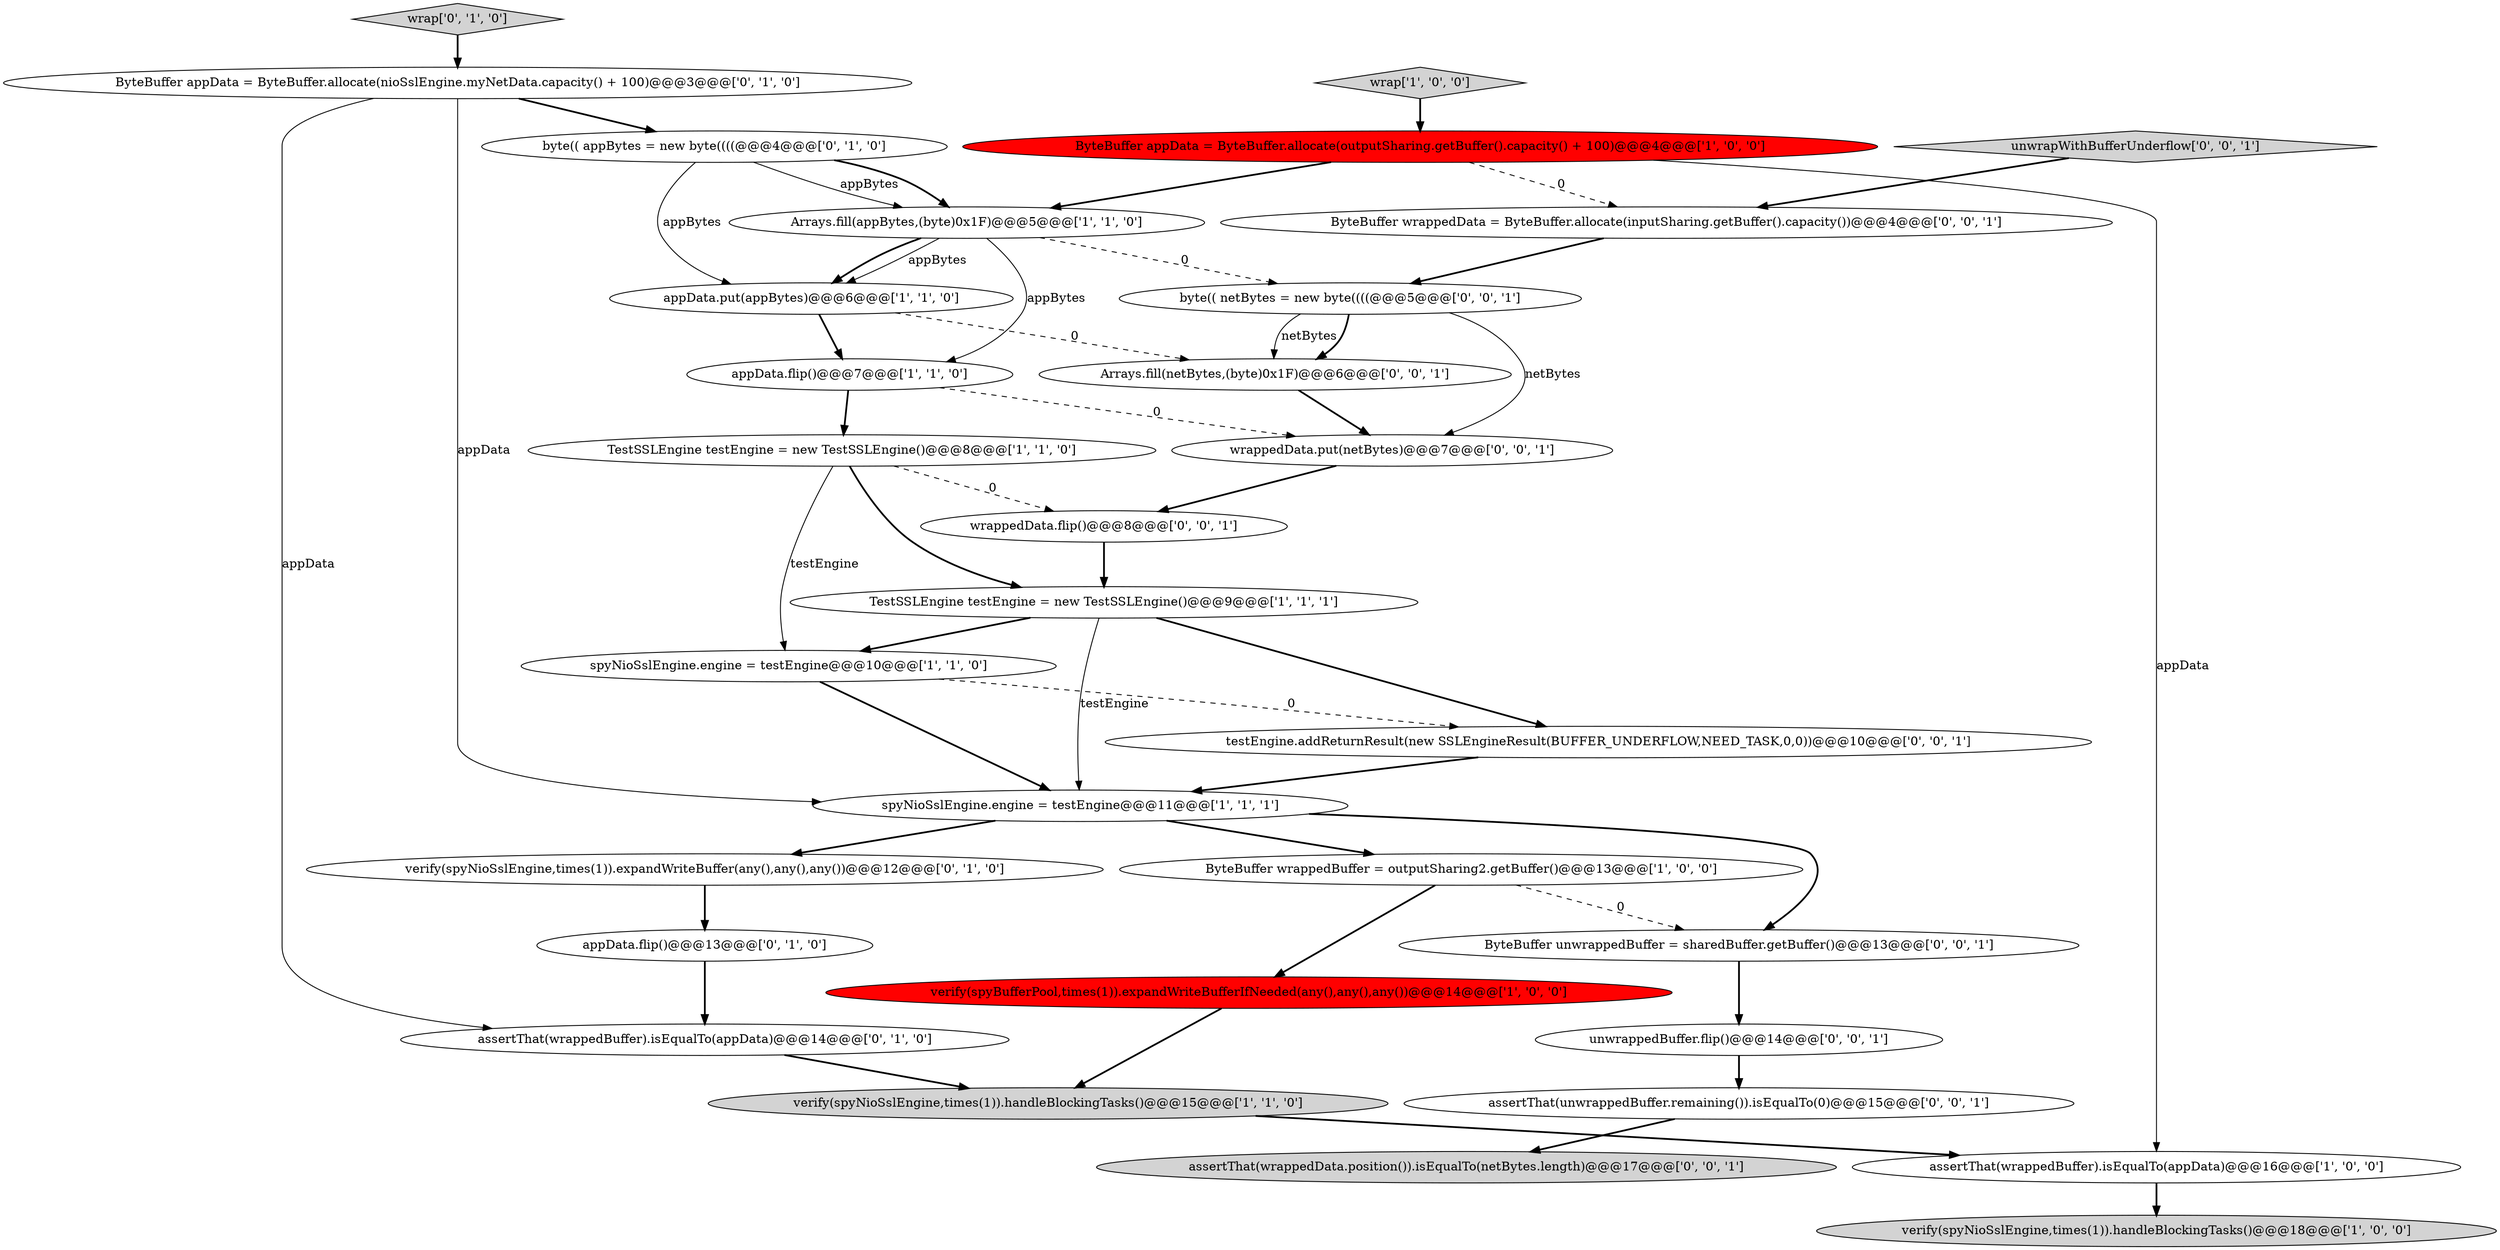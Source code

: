 digraph {
23 [style = filled, label = "Arrays.fill(netBytes,(byte)0x1F)@@@6@@@['0', '0', '1']", fillcolor = white, shape = ellipse image = "AAA0AAABBB3BBB"];
20 [style = filled, label = "unwrappedBuffer.flip()@@@14@@@['0', '0', '1']", fillcolor = white, shape = ellipse image = "AAA0AAABBB3BBB"];
21 [style = filled, label = "assertThat(wrappedData.position()).isEqualTo(netBytes.length)@@@17@@@['0', '0', '1']", fillcolor = lightgray, shape = ellipse image = "AAA0AAABBB3BBB"];
9 [style = filled, label = "TestSSLEngine testEngine = new TestSSLEngine()@@@9@@@['1', '1', '1']", fillcolor = white, shape = ellipse image = "AAA0AAABBB1BBB"];
0 [style = filled, label = "appData.put(appBytes)@@@6@@@['1', '1', '0']", fillcolor = white, shape = ellipse image = "AAA0AAABBB1BBB"];
10 [style = filled, label = "TestSSLEngine testEngine = new TestSSLEngine()@@@8@@@['1', '1', '0']", fillcolor = white, shape = ellipse image = "AAA0AAABBB1BBB"];
19 [style = filled, label = "verify(spyNioSslEngine,times(1)).expandWriteBuffer(any(),any(),any())@@@12@@@['0', '1', '0']", fillcolor = white, shape = ellipse image = "AAA0AAABBB2BBB"];
30 [style = filled, label = "assertThat(unwrappedBuffer.remaining()).isEqualTo(0)@@@15@@@['0', '0', '1']", fillcolor = white, shape = ellipse image = "AAA0AAABBB3BBB"];
1 [style = filled, label = "verify(spyNioSslEngine,times(1)).handleBlockingTasks()@@@18@@@['1', '0', '0']", fillcolor = lightgray, shape = ellipse image = "AAA0AAABBB1BBB"];
18 [style = filled, label = "appData.flip()@@@13@@@['0', '1', '0']", fillcolor = white, shape = ellipse image = "AAA0AAABBB2BBB"];
13 [style = filled, label = "Arrays.fill(appBytes,(byte)0x1F)@@@5@@@['1', '1', '0']", fillcolor = white, shape = ellipse image = "AAA0AAABBB1BBB"];
12 [style = filled, label = "assertThat(wrappedBuffer).isEqualTo(appData)@@@16@@@['1', '0', '0']", fillcolor = white, shape = ellipse image = "AAA0AAABBB1BBB"];
16 [style = filled, label = "assertThat(wrappedBuffer).isEqualTo(appData)@@@14@@@['0', '1', '0']", fillcolor = white, shape = ellipse image = "AAA0AAABBB2BBB"];
27 [style = filled, label = "testEngine.addReturnResult(new SSLEngineResult(BUFFER_UNDERFLOW,NEED_TASK,0,0))@@@10@@@['0', '0', '1']", fillcolor = white, shape = ellipse image = "AAA0AAABBB3BBB"];
3 [style = filled, label = "ByteBuffer appData = ByteBuffer.allocate(outputSharing.getBuffer().capacity() + 100)@@@4@@@['1', '0', '0']", fillcolor = red, shape = ellipse image = "AAA1AAABBB1BBB"];
28 [style = filled, label = "wrappedData.flip()@@@8@@@['0', '0', '1']", fillcolor = white, shape = ellipse image = "AAA0AAABBB3BBB"];
25 [style = filled, label = "unwrapWithBufferUnderflow['0', '0', '1']", fillcolor = lightgray, shape = diamond image = "AAA0AAABBB3BBB"];
7 [style = filled, label = "wrap['1', '0', '0']", fillcolor = lightgray, shape = diamond image = "AAA0AAABBB1BBB"];
14 [style = filled, label = "ByteBuffer appData = ByteBuffer.allocate(nioSslEngine.myNetData.capacity() + 100)@@@3@@@['0', '1', '0']", fillcolor = white, shape = ellipse image = "AAA0AAABBB2BBB"];
24 [style = filled, label = "ByteBuffer unwrappedBuffer = sharedBuffer.getBuffer()@@@13@@@['0', '0', '1']", fillcolor = white, shape = ellipse image = "AAA0AAABBB3BBB"];
4 [style = filled, label = "spyNioSslEngine.engine = testEngine@@@10@@@['1', '1', '0']", fillcolor = white, shape = ellipse image = "AAA0AAABBB1BBB"];
15 [style = filled, label = "wrap['0', '1', '0']", fillcolor = lightgray, shape = diamond image = "AAA0AAABBB2BBB"];
29 [style = filled, label = "ByteBuffer wrappedData = ByteBuffer.allocate(inputSharing.getBuffer().capacity())@@@4@@@['0', '0', '1']", fillcolor = white, shape = ellipse image = "AAA0AAABBB3BBB"];
6 [style = filled, label = "appData.flip()@@@7@@@['1', '1', '0']", fillcolor = white, shape = ellipse image = "AAA0AAABBB1BBB"];
26 [style = filled, label = "wrappedData.put(netBytes)@@@7@@@['0', '0', '1']", fillcolor = white, shape = ellipse image = "AAA0AAABBB3BBB"];
8 [style = filled, label = "verify(spyNioSslEngine,times(1)).handleBlockingTasks()@@@15@@@['1', '1', '0']", fillcolor = lightgray, shape = ellipse image = "AAA0AAABBB1BBB"];
22 [style = filled, label = "byte(( netBytes = new byte((((@@@5@@@['0', '0', '1']", fillcolor = white, shape = ellipse image = "AAA0AAABBB3BBB"];
11 [style = filled, label = "spyNioSslEngine.engine = testEngine@@@11@@@['1', '1', '1']", fillcolor = white, shape = ellipse image = "AAA0AAABBB1BBB"];
5 [style = filled, label = "verify(spyBufferPool,times(1)).expandWriteBufferIfNeeded(any(),any(),any())@@@14@@@['1', '0', '0']", fillcolor = red, shape = ellipse image = "AAA1AAABBB1BBB"];
2 [style = filled, label = "ByteBuffer wrappedBuffer = outputSharing2.getBuffer()@@@13@@@['1', '0', '0']", fillcolor = white, shape = ellipse image = "AAA0AAABBB1BBB"];
17 [style = filled, label = "byte(( appBytes = new byte((((@@@4@@@['0', '1', '0']", fillcolor = white, shape = ellipse image = "AAA0AAABBB2BBB"];
3->29 [style = dashed, label="0"];
5->8 [style = bold, label=""];
19->18 [style = bold, label=""];
14->11 [style = solid, label="appData"];
9->11 [style = solid, label="testEngine"];
15->14 [style = bold, label=""];
16->8 [style = bold, label=""];
3->12 [style = solid, label="appData"];
0->6 [style = bold, label=""];
0->23 [style = dashed, label="0"];
9->4 [style = bold, label=""];
22->23 [style = solid, label="netBytes"];
23->26 [style = bold, label=""];
17->13 [style = solid, label="appBytes"];
28->9 [style = bold, label=""];
10->28 [style = dashed, label="0"];
14->17 [style = bold, label=""];
4->27 [style = dashed, label="0"];
25->29 [style = bold, label=""];
11->19 [style = bold, label=""];
13->0 [style = solid, label="appBytes"];
11->24 [style = bold, label=""];
12->1 [style = bold, label=""];
22->23 [style = bold, label=""];
11->2 [style = bold, label=""];
7->3 [style = bold, label=""];
9->27 [style = bold, label=""];
24->20 [style = bold, label=""];
30->21 [style = bold, label=""];
27->11 [style = bold, label=""];
6->26 [style = dashed, label="0"];
6->10 [style = bold, label=""];
22->26 [style = solid, label="netBytes"];
3->13 [style = bold, label=""];
13->0 [style = bold, label=""];
10->9 [style = bold, label=""];
17->13 [style = bold, label=""];
26->28 [style = bold, label=""];
29->22 [style = bold, label=""];
2->24 [style = dashed, label="0"];
4->11 [style = bold, label=""];
20->30 [style = bold, label=""];
13->6 [style = solid, label="appBytes"];
14->16 [style = solid, label="appData"];
13->22 [style = dashed, label="0"];
17->0 [style = solid, label="appBytes"];
8->12 [style = bold, label=""];
2->5 [style = bold, label=""];
10->4 [style = solid, label="testEngine"];
18->16 [style = bold, label=""];
}
